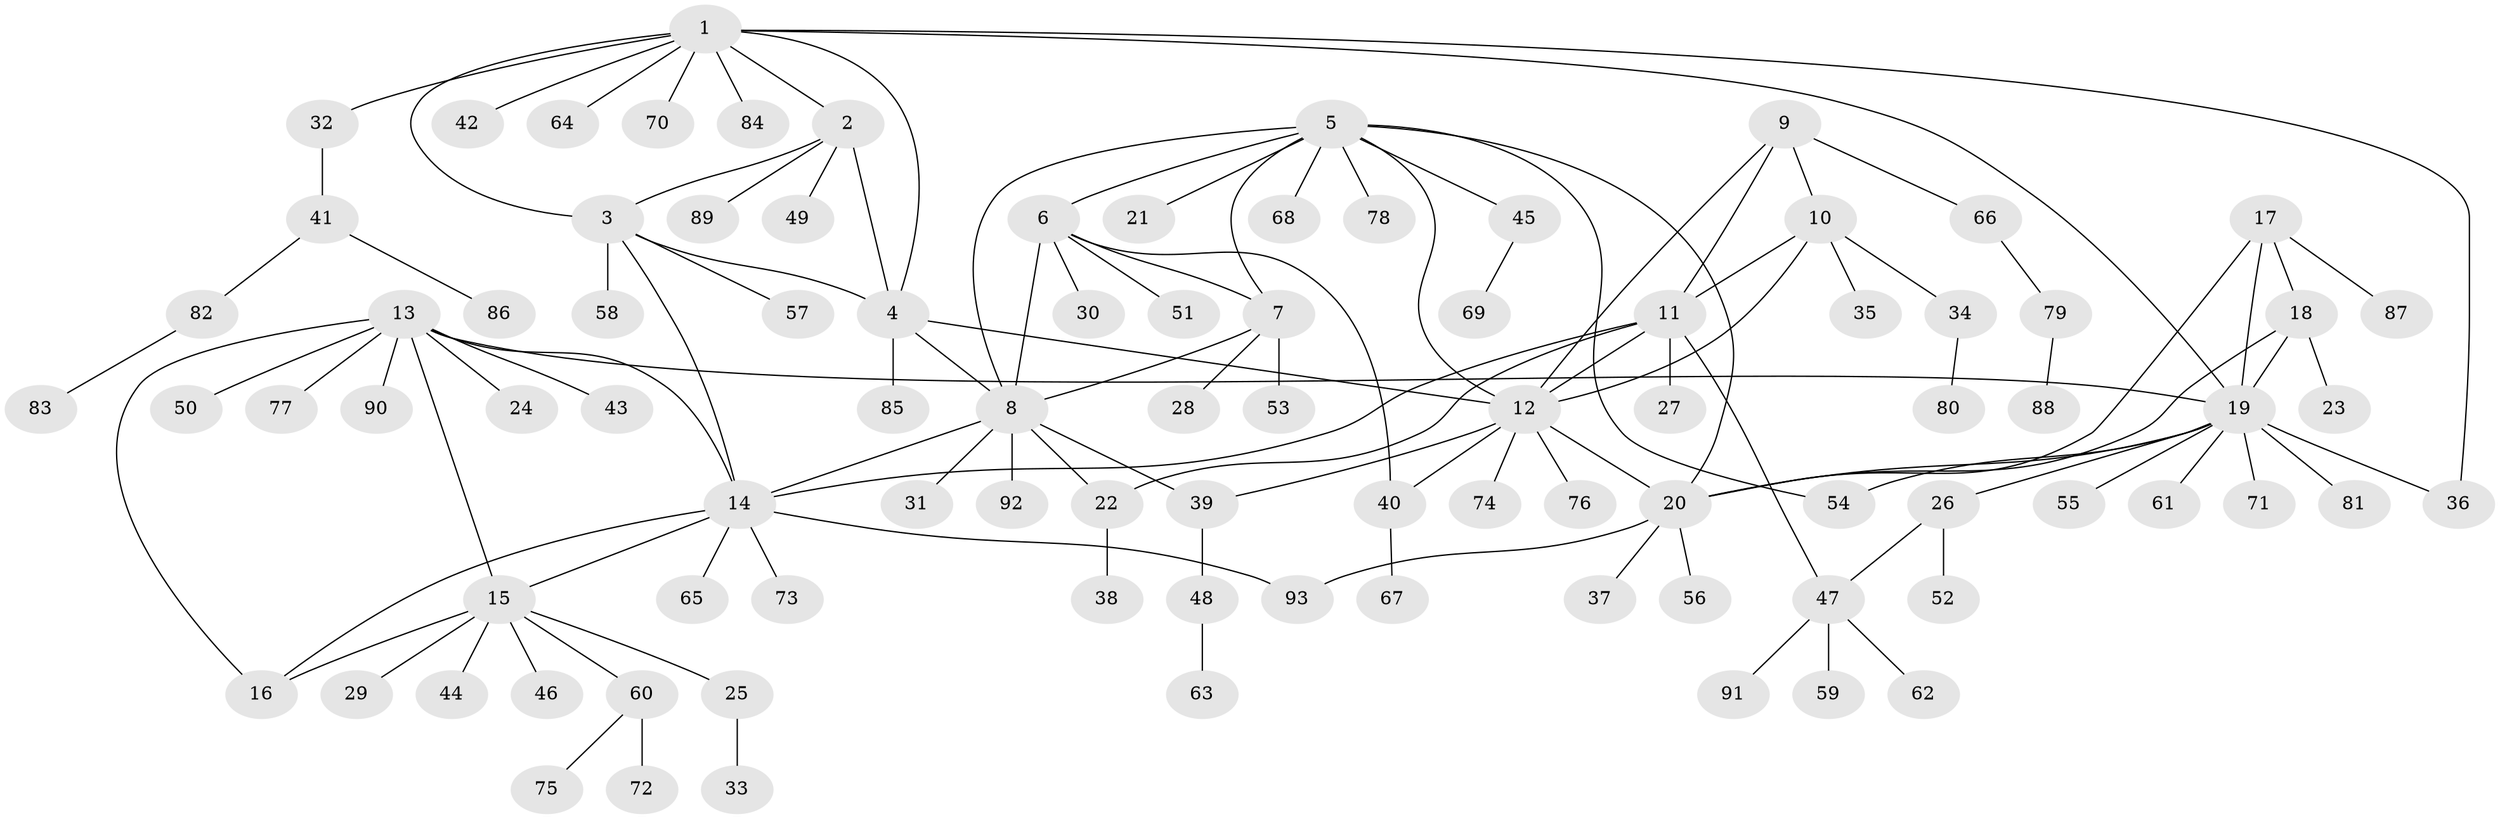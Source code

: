 // coarse degree distribution, {9: 0.014492753623188406, 4: 0.057971014492753624, 5: 0.028985507246376812, 12: 0.014492753623188406, 3: 0.057971014492753624, 7: 0.028985507246376812, 14: 0.014492753623188406, 11: 0.014492753623188406, 8: 0.028985507246376812, 2: 0.14492753623188406, 10: 0.014492753623188406, 1: 0.5797101449275363}
// Generated by graph-tools (version 1.1) at 2025/24/03/03/25 07:24:13]
// undirected, 93 vertices, 120 edges
graph export_dot {
graph [start="1"]
  node [color=gray90,style=filled];
  1;
  2;
  3;
  4;
  5;
  6;
  7;
  8;
  9;
  10;
  11;
  12;
  13;
  14;
  15;
  16;
  17;
  18;
  19;
  20;
  21;
  22;
  23;
  24;
  25;
  26;
  27;
  28;
  29;
  30;
  31;
  32;
  33;
  34;
  35;
  36;
  37;
  38;
  39;
  40;
  41;
  42;
  43;
  44;
  45;
  46;
  47;
  48;
  49;
  50;
  51;
  52;
  53;
  54;
  55;
  56;
  57;
  58;
  59;
  60;
  61;
  62;
  63;
  64;
  65;
  66;
  67;
  68;
  69;
  70;
  71;
  72;
  73;
  74;
  75;
  76;
  77;
  78;
  79;
  80;
  81;
  82;
  83;
  84;
  85;
  86;
  87;
  88;
  89;
  90;
  91;
  92;
  93;
  1 -- 2;
  1 -- 3;
  1 -- 4;
  1 -- 19;
  1 -- 32;
  1 -- 36;
  1 -- 42;
  1 -- 64;
  1 -- 70;
  1 -- 84;
  2 -- 3;
  2 -- 4;
  2 -- 49;
  2 -- 89;
  3 -- 4;
  3 -- 14;
  3 -- 57;
  3 -- 58;
  4 -- 8;
  4 -- 12;
  4 -- 85;
  5 -- 6;
  5 -- 7;
  5 -- 8;
  5 -- 12;
  5 -- 20;
  5 -- 21;
  5 -- 45;
  5 -- 54;
  5 -- 68;
  5 -- 78;
  6 -- 7;
  6 -- 8;
  6 -- 30;
  6 -- 40;
  6 -- 51;
  7 -- 8;
  7 -- 28;
  7 -- 53;
  8 -- 14;
  8 -- 22;
  8 -- 31;
  8 -- 39;
  8 -- 92;
  9 -- 10;
  9 -- 11;
  9 -- 12;
  9 -- 66;
  10 -- 11;
  10 -- 12;
  10 -- 34;
  10 -- 35;
  11 -- 12;
  11 -- 14;
  11 -- 22;
  11 -- 27;
  11 -- 47;
  12 -- 20;
  12 -- 39;
  12 -- 40;
  12 -- 74;
  12 -- 76;
  13 -- 14;
  13 -- 15;
  13 -- 16;
  13 -- 19;
  13 -- 24;
  13 -- 43;
  13 -- 50;
  13 -- 77;
  13 -- 90;
  14 -- 15;
  14 -- 16;
  14 -- 65;
  14 -- 73;
  14 -- 93;
  15 -- 16;
  15 -- 25;
  15 -- 29;
  15 -- 44;
  15 -- 46;
  15 -- 60;
  17 -- 18;
  17 -- 19;
  17 -- 20;
  17 -- 87;
  18 -- 19;
  18 -- 20;
  18 -- 23;
  19 -- 20;
  19 -- 26;
  19 -- 36;
  19 -- 54;
  19 -- 55;
  19 -- 61;
  19 -- 71;
  19 -- 81;
  20 -- 37;
  20 -- 56;
  20 -- 93;
  22 -- 38;
  25 -- 33;
  26 -- 47;
  26 -- 52;
  32 -- 41;
  34 -- 80;
  39 -- 48;
  40 -- 67;
  41 -- 82;
  41 -- 86;
  45 -- 69;
  47 -- 59;
  47 -- 62;
  47 -- 91;
  48 -- 63;
  60 -- 72;
  60 -- 75;
  66 -- 79;
  79 -- 88;
  82 -- 83;
}
